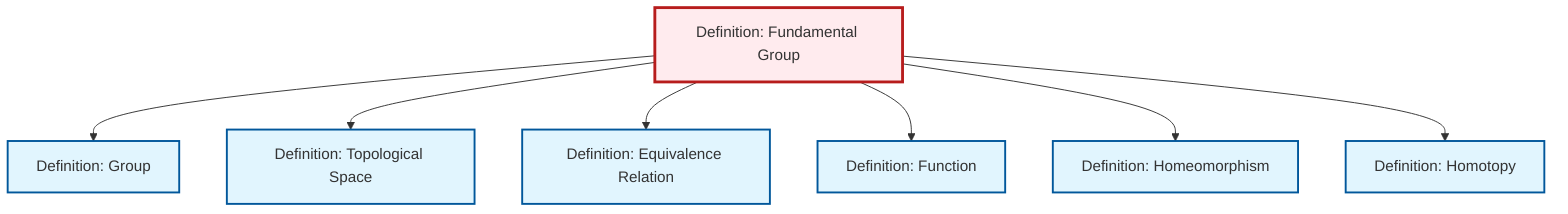 graph TD
    classDef definition fill:#e1f5fe,stroke:#01579b,stroke-width:2px
    classDef theorem fill:#f3e5f5,stroke:#4a148c,stroke-width:2px
    classDef axiom fill:#fff3e0,stroke:#e65100,stroke-width:2px
    classDef example fill:#e8f5e9,stroke:#1b5e20,stroke-width:2px
    classDef current fill:#ffebee,stroke:#b71c1c,stroke-width:3px
    def-equivalence-relation["Definition: Equivalence Relation"]:::definition
    def-homotopy["Definition: Homotopy"]:::definition
    def-fundamental-group["Definition: Fundamental Group"]:::definition
    def-topological-space["Definition: Topological Space"]:::definition
    def-group["Definition: Group"]:::definition
    def-function["Definition: Function"]:::definition
    def-homeomorphism["Definition: Homeomorphism"]:::definition
    def-fundamental-group --> def-group
    def-fundamental-group --> def-topological-space
    def-fundamental-group --> def-equivalence-relation
    def-fundamental-group --> def-function
    def-fundamental-group --> def-homeomorphism
    def-fundamental-group --> def-homotopy
    class def-fundamental-group current